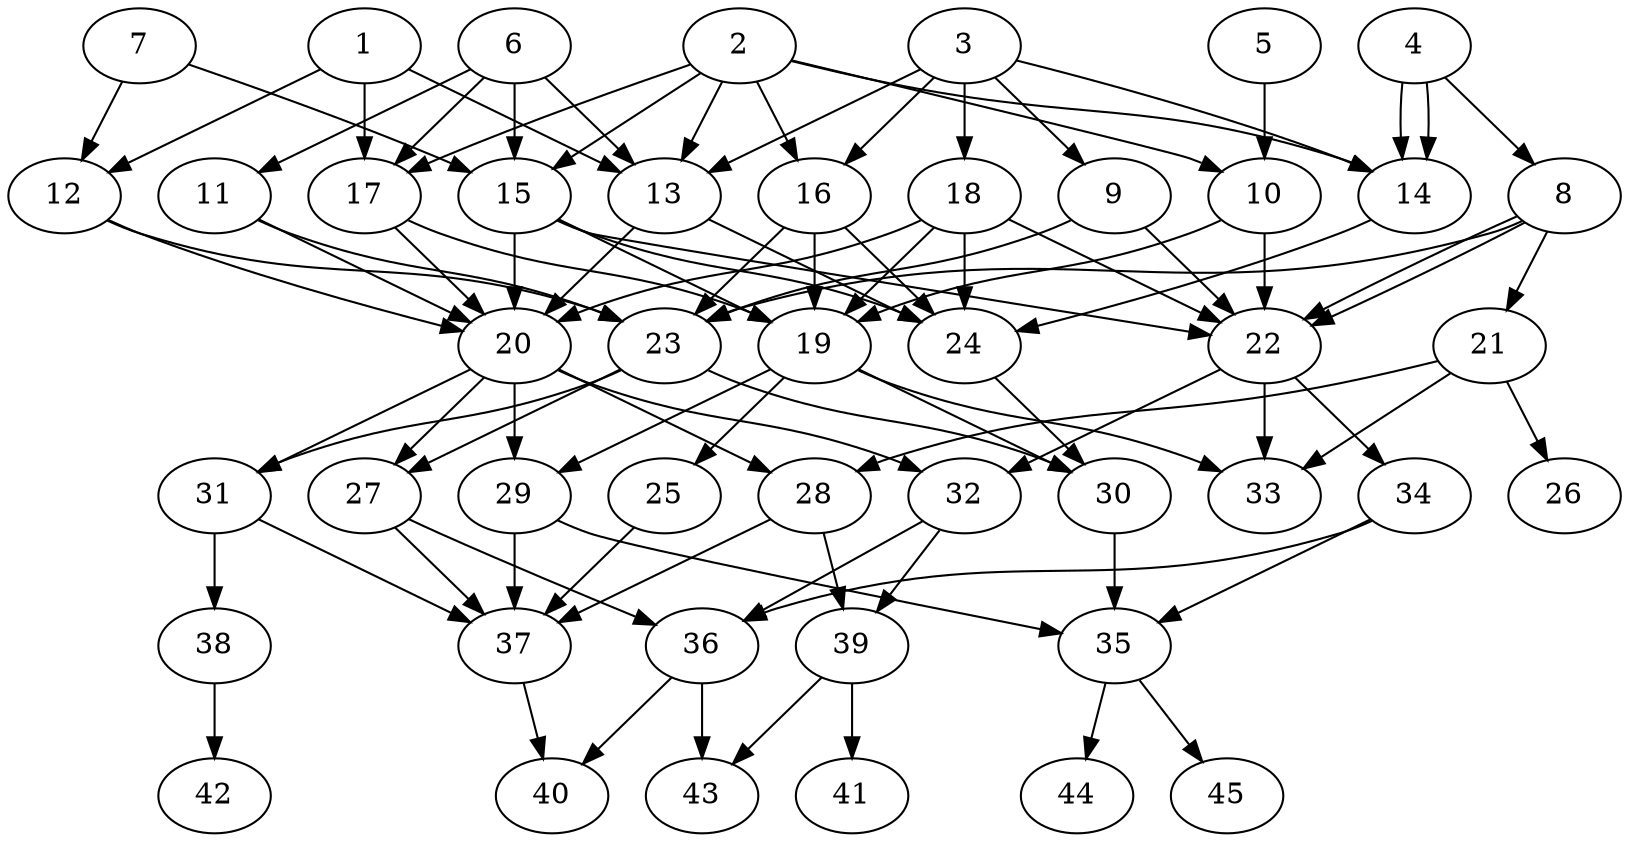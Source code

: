 // DAG automatically generated by daggen at Tue Aug  6 16:31:44 2019
// ./daggen --dot -n 45 --ccr 0.5 --fat 0.6 --regular 0.5 --density 0.5 --mindata 5242880 --maxdata 52428800 
digraph G {
  1 [size="59992064", alpha="0.05", expect_size="29996032"] 
  1 -> 12 [size ="29996032"]
  1 -> 13 [size ="29996032"]
  1 -> 17 [size ="29996032"]
  2 [size="49754112", alpha="0.16", expect_size="24877056"] 
  2 -> 10 [size ="24877056"]
  2 -> 13 [size ="24877056"]
  2 -> 14 [size ="24877056"]
  2 -> 15 [size ="24877056"]
  2 -> 16 [size ="24877056"]
  2 -> 17 [size ="24877056"]
  3 [size="30648320", alpha="0.17", expect_size="15324160"] 
  3 -> 9 [size ="15324160"]
  3 -> 13 [size ="15324160"]
  3 -> 14 [size ="15324160"]
  3 -> 16 [size ="15324160"]
  3 -> 18 [size ="15324160"]
  4 [size="33583104", alpha="0.04", expect_size="16791552"] 
  4 -> 8 [size ="16791552"]
  4 -> 14 [size ="16791552"]
  4 -> 14 [size ="16791552"]
  5 [size="93894656", alpha="0.12", expect_size="46947328"] 
  5 -> 10 [size ="46947328"]
  6 [size="55615488", alpha="0.20", expect_size="27807744"] 
  6 -> 11 [size ="27807744"]
  6 -> 13 [size ="27807744"]
  6 -> 15 [size ="27807744"]
  6 -> 17 [size ="27807744"]
  7 [size="32417792", alpha="0.11", expect_size="16208896"] 
  7 -> 12 [size ="16208896"]
  7 -> 15 [size ="16208896"]
  8 [size="64311296", alpha="0.18", expect_size="32155648"] 
  8 -> 21 [size ="32155648"]
  8 -> 22 [size ="32155648"]
  8 -> 22 [size ="32155648"]
  8 -> 23 [size ="32155648"]
  9 [size="64919552", alpha="0.14", expect_size="32459776"] 
  9 -> 22 [size ="32459776"]
  9 -> 23 [size ="32459776"]
  10 [size="84287488", alpha="0.15", expect_size="42143744"] 
  10 -> 19 [size ="42143744"]
  10 -> 22 [size ="42143744"]
  11 [size="19417088", alpha="0.14", expect_size="9708544"] 
  11 -> 20 [size ="9708544"]
  11 -> 23 [size ="9708544"]
  12 [size="44062720", alpha="0.18", expect_size="22031360"] 
  12 -> 20 [size ="22031360"]
  12 -> 23 [size ="22031360"]
  13 [size="25251840", alpha="0.10", expect_size="12625920"] 
  13 -> 20 [size ="12625920"]
  13 -> 24 [size ="12625920"]
  14 [size="104833024", alpha="0.00", expect_size="52416512"] 
  14 -> 24 [size ="52416512"]
  15 [size="28919808", alpha="0.01", expect_size="14459904"] 
  15 -> 19 [size ="14459904"]
  15 -> 20 [size ="14459904"]
  15 -> 22 [size ="14459904"]
  15 -> 24 [size ="14459904"]
  16 [size="86099968", alpha="0.04", expect_size="43049984"] 
  16 -> 19 [size ="43049984"]
  16 -> 23 [size ="43049984"]
  16 -> 24 [size ="43049984"]
  17 [size="85364736", alpha="0.09", expect_size="42682368"] 
  17 -> 19 [size ="42682368"]
  17 -> 20 [size ="42682368"]
  18 [size="42854400", alpha="0.10", expect_size="21427200"] 
  18 -> 19 [size ="21427200"]
  18 -> 20 [size ="21427200"]
  18 -> 22 [size ="21427200"]
  18 -> 24 [size ="21427200"]
  19 [size="32176128", alpha="0.18", expect_size="16088064"] 
  19 -> 25 [size ="16088064"]
  19 -> 29 [size ="16088064"]
  19 -> 30 [size ="16088064"]
  19 -> 33 [size ="16088064"]
  20 [size="97529856", alpha="0.00", expect_size="48764928"] 
  20 -> 27 [size ="48764928"]
  20 -> 28 [size ="48764928"]
  20 -> 29 [size ="48764928"]
  20 -> 31 [size ="48764928"]
  20 -> 32 [size ="48764928"]
  21 [size="74803200", alpha="0.12", expect_size="37401600"] 
  21 -> 26 [size ="37401600"]
  21 -> 28 [size ="37401600"]
  21 -> 33 [size ="37401600"]
  22 [size="46745600", alpha="0.13", expect_size="23372800"] 
  22 -> 32 [size ="23372800"]
  22 -> 33 [size ="23372800"]
  22 -> 34 [size ="23372800"]
  23 [size="38453248", alpha="0.18", expect_size="19226624"] 
  23 -> 27 [size ="19226624"]
  23 -> 30 [size ="19226624"]
  23 -> 31 [size ="19226624"]
  24 [size="86886400", alpha="0.07", expect_size="43443200"] 
  24 -> 30 [size ="43443200"]
  25 [size="87984128", alpha="0.15", expect_size="43992064"] 
  25 -> 37 [size ="43992064"]
  26 [size="90996736", alpha="0.12", expect_size="45498368"] 
  27 [size="13975552", alpha="0.13", expect_size="6987776"] 
  27 -> 36 [size ="6987776"]
  27 -> 37 [size ="6987776"]
  28 [size="54788096", alpha="0.06", expect_size="27394048"] 
  28 -> 37 [size ="27394048"]
  28 -> 39 [size ="27394048"]
  29 [size="102856704", alpha="0.11", expect_size="51428352"] 
  29 -> 35 [size ="51428352"]
  29 -> 37 [size ="51428352"]
  30 [size="95033344", alpha="0.11", expect_size="47516672"] 
  30 -> 35 [size ="47516672"]
  31 [size="95277056", alpha="0.13", expect_size="47638528"] 
  31 -> 37 [size ="47638528"]
  31 -> 38 [size ="47638528"]
  32 [size="58724352", alpha="0.02", expect_size="29362176"] 
  32 -> 36 [size ="29362176"]
  32 -> 39 [size ="29362176"]
  33 [size="24645632", alpha="0.14", expect_size="12322816"] 
  34 [size="13201408", alpha="0.07", expect_size="6600704"] 
  34 -> 35 [size ="6600704"]
  34 -> 36 [size ="6600704"]
  35 [size="47491072", alpha="0.03", expect_size="23745536"] 
  35 -> 44 [size ="23745536"]
  35 -> 45 [size ="23745536"]
  36 [size="22181888", alpha="0.15", expect_size="11090944"] 
  36 -> 40 [size ="11090944"]
  36 -> 43 [size ="11090944"]
  37 [size="76775424", alpha="0.03", expect_size="38387712"] 
  37 -> 40 [size ="38387712"]
  38 [size="44460032", alpha="0.18", expect_size="22230016"] 
  38 -> 42 [size ="22230016"]
  39 [size="73435136", alpha="0.18", expect_size="36717568"] 
  39 -> 41 [size ="36717568"]
  39 -> 43 [size ="36717568"]
  40 [size="29390848", alpha="0.16", expect_size="14695424"] 
  41 [size="80500736", alpha="0.07", expect_size="40250368"] 
  42 [size="46954496", alpha="0.07", expect_size="23477248"] 
  43 [size="56702976", alpha="0.12", expect_size="28351488"] 
  44 [size="30140416", alpha="0.13", expect_size="15070208"] 
  45 [size="61616128", alpha="0.11", expect_size="30808064"] 
}
